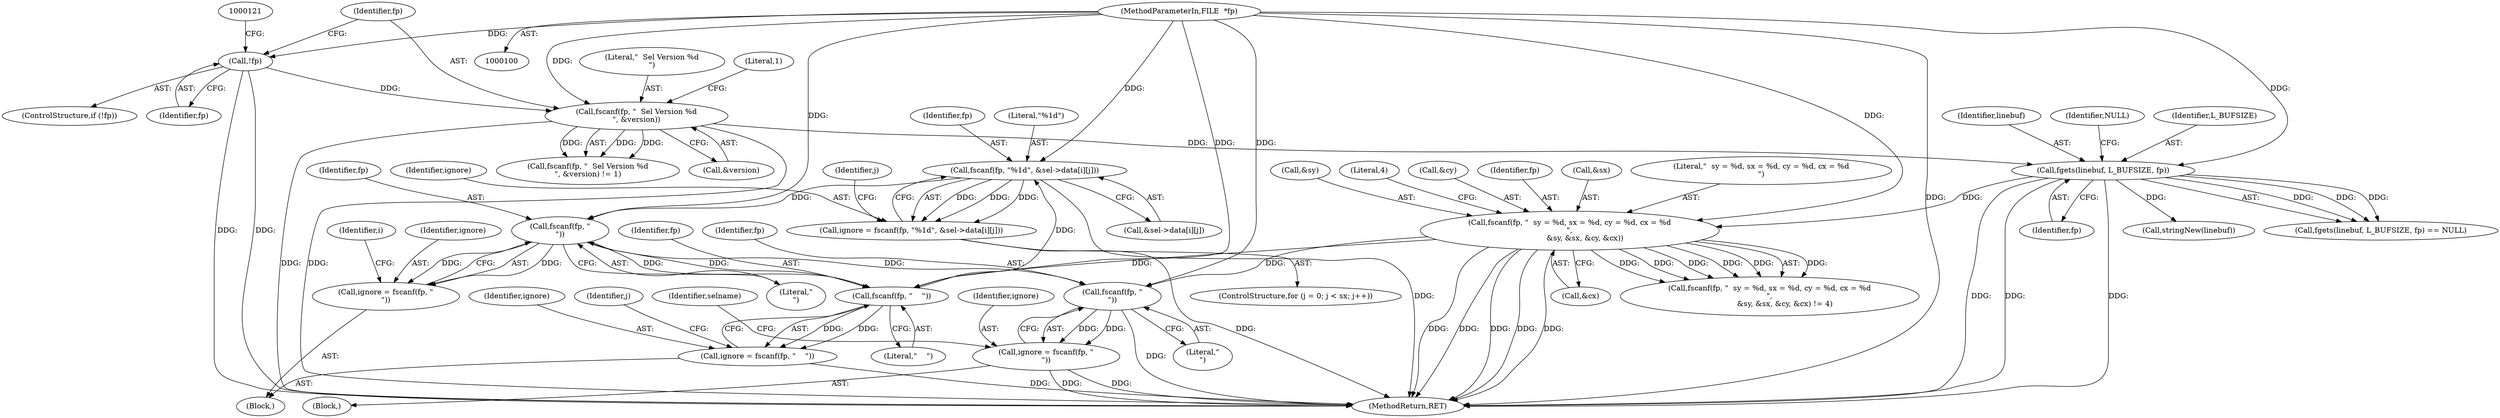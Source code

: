 digraph "0_leptonica_ee301cb2029db8a6289c5295daa42bba7715e99a_6@array" {
"1000247" [label="(Call,fscanf(fp, \"%1d\", &sel->data[i][j]))"];
"1000233" [label="(Call,fscanf(fp, \"    \"))"];
"1000176" [label="(Call,fscanf(fp, \"  sy = %d, sx = %d, cy = %d, cx = %d\n\",\n             &sy, &sx, &cy, &cx))"];
"1000154" [label="(Call,fgets(linebuf, L_BUFSIZE, fp))"];
"1000128" [label="(Call,fscanf(fp, \"  Sel Version %d\n\", &version))"];
"1000117" [label="(Call,!fp)"];
"1000101" [label="(MethodParameterIn,FILE  *fp)"];
"1000260" [label="(Call,fscanf(fp, \"\n\"))"];
"1000247" [label="(Call,fscanf(fp, \"%1d\", &sel->data[i][j]))"];
"1000245" [label="(Call,ignore = fscanf(fp, \"%1d\", &sel->data[i][j]))"];
"1000231" [label="(Call,ignore = fscanf(fp, \"    \"))"];
"1000258" [label="(Call,ignore = fscanf(fp, \"\n\"))"];
"1000265" [label="(Call,fscanf(fp, \"\n\"))"];
"1000263" [label="(Call,ignore = fscanf(fp, \"\n\"))"];
"1000187" [label="(Literal,4)"];
"1000249" [label="(Literal,\"%1d\")"];
"1000130" [label="(Literal,\"  Sel Version %d\n\")"];
"1000131" [label="(Call,&version)"];
"1000185" [label="(Call,&cx)"];
"1000232" [label="(Identifier,ignore)"];
"1000183" [label="(Call,&cy)"];
"1000235" [label="(Literal,\"    \")"];
"1000265" [label="(Call,fscanf(fp, \"\n\"))"];
"1000233" [label="(Call,fscanf(fp, \"    \"))"];
"1000236" [label="(ControlStructure,for (j = 0; j < sx; j++))"];
"1000258" [label="(Call,ignore = fscanf(fp, \"\n\"))"];
"1000234" [label="(Identifier,fp)"];
"1000244" [label="(Identifier,j)"];
"1000155" [label="(Identifier,linebuf)"];
"1000175" [label="(Call,fscanf(fp, \"  sy = %d, sx = %d, cy = %d, cx = %d\n\",\n             &sy, &sx, &cy, &cx) != 4)"];
"1000247" [label="(Call,fscanf(fp, \"%1d\", &sel->data[i][j]))"];
"1000245" [label="(Call,ignore = fscanf(fp, \"%1d\", &sel->data[i][j]))"];
"1000248" [label="(Identifier,fp)"];
"1000168" [label="(Call,stringNew(linebuf))"];
"1000250" [label="(Call,&sel->data[i][j])"];
"1000176" [label="(Call,fscanf(fp, \"  sy = %d, sx = %d, cy = %d, cx = %d\n\",\n             &sy, &sx, &cy, &cx))"];
"1000269" [label="(Identifier,selname)"];
"1000177" [label="(Identifier,fp)"];
"1000261" [label="(Identifier,fp)"];
"1000230" [label="(Block,)"];
"1000181" [label="(Call,&sx)"];
"1000116" [label="(ControlStructure,if (!fp))"];
"1000127" [label="(Call,fscanf(fp, \"  Sel Version %d\n\", &version) != 1)"];
"1000117" [label="(Call,!fp)"];
"1000178" [label="(Literal,\"  sy = %d, sx = %d, cy = %d, cx = %d\n\")"];
"1000229" [label="(Identifier,i)"];
"1000157" [label="(Identifier,fp)"];
"1000128" [label="(Call,fscanf(fp, \"  Sel Version %d\n\", &version))"];
"1000259" [label="(Identifier,ignore)"];
"1000263" [label="(Call,ignore = fscanf(fp, \"\n\"))"];
"1000158" [label="(Identifier,NULL)"];
"1000267" [label="(Literal,\"\n\")"];
"1000153" [label="(Call,fgets(linebuf, L_BUFSIZE, fp) == NULL)"];
"1000231" [label="(Call,ignore = fscanf(fp, \"    \"))"];
"1000238" [label="(Identifier,j)"];
"1000101" [label="(MethodParameterIn,FILE  *fp)"];
"1000156" [label="(Identifier,L_BUFSIZE)"];
"1000246" [label="(Identifier,ignore)"];
"1000179" [label="(Call,&sy)"];
"1000272" [label="(MethodReturn,RET)"];
"1000264" [label="(Identifier,ignore)"];
"1000260" [label="(Call,fscanf(fp, \"\n\"))"];
"1000129" [label="(Identifier,fp)"];
"1000154" [label="(Call,fgets(linebuf, L_BUFSIZE, fp))"];
"1000133" [label="(Literal,1)"];
"1000118" [label="(Identifier,fp)"];
"1000102" [label="(Block,)"];
"1000262" [label="(Literal,\"\n\")"];
"1000266" [label="(Identifier,fp)"];
"1000247" -> "1000245"  [label="AST: "];
"1000247" -> "1000250"  [label="CFG: "];
"1000248" -> "1000247"  [label="AST: "];
"1000249" -> "1000247"  [label="AST: "];
"1000250" -> "1000247"  [label="AST: "];
"1000245" -> "1000247"  [label="CFG: "];
"1000247" -> "1000272"  [label="DDG: "];
"1000247" -> "1000245"  [label="DDG: "];
"1000247" -> "1000245"  [label="DDG: "];
"1000247" -> "1000245"  [label="DDG: "];
"1000233" -> "1000247"  [label="DDG: "];
"1000101" -> "1000247"  [label="DDG: "];
"1000247" -> "1000260"  [label="DDG: "];
"1000233" -> "1000231"  [label="AST: "];
"1000233" -> "1000235"  [label="CFG: "];
"1000234" -> "1000233"  [label="AST: "];
"1000235" -> "1000233"  [label="AST: "];
"1000231" -> "1000233"  [label="CFG: "];
"1000233" -> "1000231"  [label="DDG: "];
"1000233" -> "1000231"  [label="DDG: "];
"1000176" -> "1000233"  [label="DDG: "];
"1000260" -> "1000233"  [label="DDG: "];
"1000101" -> "1000233"  [label="DDG: "];
"1000233" -> "1000260"  [label="DDG: "];
"1000176" -> "1000175"  [label="AST: "];
"1000176" -> "1000185"  [label="CFG: "];
"1000177" -> "1000176"  [label="AST: "];
"1000178" -> "1000176"  [label="AST: "];
"1000179" -> "1000176"  [label="AST: "];
"1000181" -> "1000176"  [label="AST: "];
"1000183" -> "1000176"  [label="AST: "];
"1000185" -> "1000176"  [label="AST: "];
"1000187" -> "1000176"  [label="CFG: "];
"1000176" -> "1000272"  [label="DDG: "];
"1000176" -> "1000272"  [label="DDG: "];
"1000176" -> "1000272"  [label="DDG: "];
"1000176" -> "1000272"  [label="DDG: "];
"1000176" -> "1000272"  [label="DDG: "];
"1000176" -> "1000175"  [label="DDG: "];
"1000176" -> "1000175"  [label="DDG: "];
"1000176" -> "1000175"  [label="DDG: "];
"1000176" -> "1000175"  [label="DDG: "];
"1000176" -> "1000175"  [label="DDG: "];
"1000176" -> "1000175"  [label="DDG: "];
"1000154" -> "1000176"  [label="DDG: "];
"1000101" -> "1000176"  [label="DDG: "];
"1000176" -> "1000265"  [label="DDG: "];
"1000154" -> "1000153"  [label="AST: "];
"1000154" -> "1000157"  [label="CFG: "];
"1000155" -> "1000154"  [label="AST: "];
"1000156" -> "1000154"  [label="AST: "];
"1000157" -> "1000154"  [label="AST: "];
"1000158" -> "1000154"  [label="CFG: "];
"1000154" -> "1000272"  [label="DDG: "];
"1000154" -> "1000272"  [label="DDG: "];
"1000154" -> "1000272"  [label="DDG: "];
"1000154" -> "1000153"  [label="DDG: "];
"1000154" -> "1000153"  [label="DDG: "];
"1000154" -> "1000153"  [label="DDG: "];
"1000128" -> "1000154"  [label="DDG: "];
"1000101" -> "1000154"  [label="DDG: "];
"1000154" -> "1000168"  [label="DDG: "];
"1000128" -> "1000127"  [label="AST: "];
"1000128" -> "1000131"  [label="CFG: "];
"1000129" -> "1000128"  [label="AST: "];
"1000130" -> "1000128"  [label="AST: "];
"1000131" -> "1000128"  [label="AST: "];
"1000133" -> "1000128"  [label="CFG: "];
"1000128" -> "1000272"  [label="DDG: "];
"1000128" -> "1000272"  [label="DDG: "];
"1000128" -> "1000127"  [label="DDG: "];
"1000128" -> "1000127"  [label="DDG: "];
"1000128" -> "1000127"  [label="DDG: "];
"1000117" -> "1000128"  [label="DDG: "];
"1000101" -> "1000128"  [label="DDG: "];
"1000117" -> "1000116"  [label="AST: "];
"1000117" -> "1000118"  [label="CFG: "];
"1000118" -> "1000117"  [label="AST: "];
"1000121" -> "1000117"  [label="CFG: "];
"1000129" -> "1000117"  [label="CFG: "];
"1000117" -> "1000272"  [label="DDG: "];
"1000117" -> "1000272"  [label="DDG: "];
"1000101" -> "1000117"  [label="DDG: "];
"1000101" -> "1000100"  [label="AST: "];
"1000101" -> "1000272"  [label="DDG: "];
"1000101" -> "1000260"  [label="DDG: "];
"1000101" -> "1000265"  [label="DDG: "];
"1000260" -> "1000258"  [label="AST: "];
"1000260" -> "1000262"  [label="CFG: "];
"1000261" -> "1000260"  [label="AST: "];
"1000262" -> "1000260"  [label="AST: "];
"1000258" -> "1000260"  [label="CFG: "];
"1000260" -> "1000258"  [label="DDG: "];
"1000260" -> "1000258"  [label="DDG: "];
"1000260" -> "1000265"  [label="DDG: "];
"1000245" -> "1000236"  [label="AST: "];
"1000246" -> "1000245"  [label="AST: "];
"1000244" -> "1000245"  [label="CFG: "];
"1000245" -> "1000272"  [label="DDG: "];
"1000231" -> "1000230"  [label="AST: "];
"1000232" -> "1000231"  [label="AST: "];
"1000238" -> "1000231"  [label="CFG: "];
"1000231" -> "1000272"  [label="DDG: "];
"1000258" -> "1000230"  [label="AST: "];
"1000259" -> "1000258"  [label="AST: "];
"1000229" -> "1000258"  [label="CFG: "];
"1000265" -> "1000263"  [label="AST: "];
"1000265" -> "1000267"  [label="CFG: "];
"1000266" -> "1000265"  [label="AST: "];
"1000267" -> "1000265"  [label="AST: "];
"1000263" -> "1000265"  [label="CFG: "];
"1000265" -> "1000272"  [label="DDG: "];
"1000265" -> "1000263"  [label="DDG: "];
"1000265" -> "1000263"  [label="DDG: "];
"1000263" -> "1000102"  [label="AST: "];
"1000264" -> "1000263"  [label="AST: "];
"1000269" -> "1000263"  [label="CFG: "];
"1000263" -> "1000272"  [label="DDG: "];
"1000263" -> "1000272"  [label="DDG: "];
}
